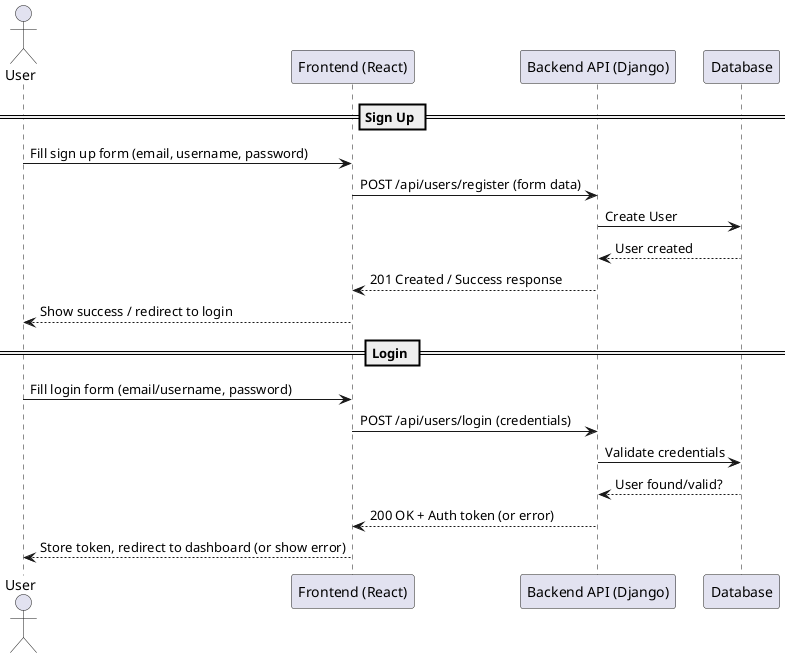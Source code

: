 @startuml
actor User
participant "Frontend (React)" as FE
participant "Backend API (Django)" as BE
participant Database

== Sign Up ==
User -> FE: Fill sign up form (email, username, password)
FE -> BE: POST /api/users/register (form data)
BE -> Database: Create User
Database --> BE: User created
BE --> FE: 201 Created / Success response
FE --> User: Show success / redirect to login

== Login ==
User -> FE: Fill login form (email/username, password)
FE -> BE: POST /api/users/login (credentials)
BE -> Database: Validate credentials
Database --> BE: User found/valid?
BE --> FE: 200 OK + Auth token (or error)
FE --> User: Store token, redirect to dashboard (or show error)
@enduml 